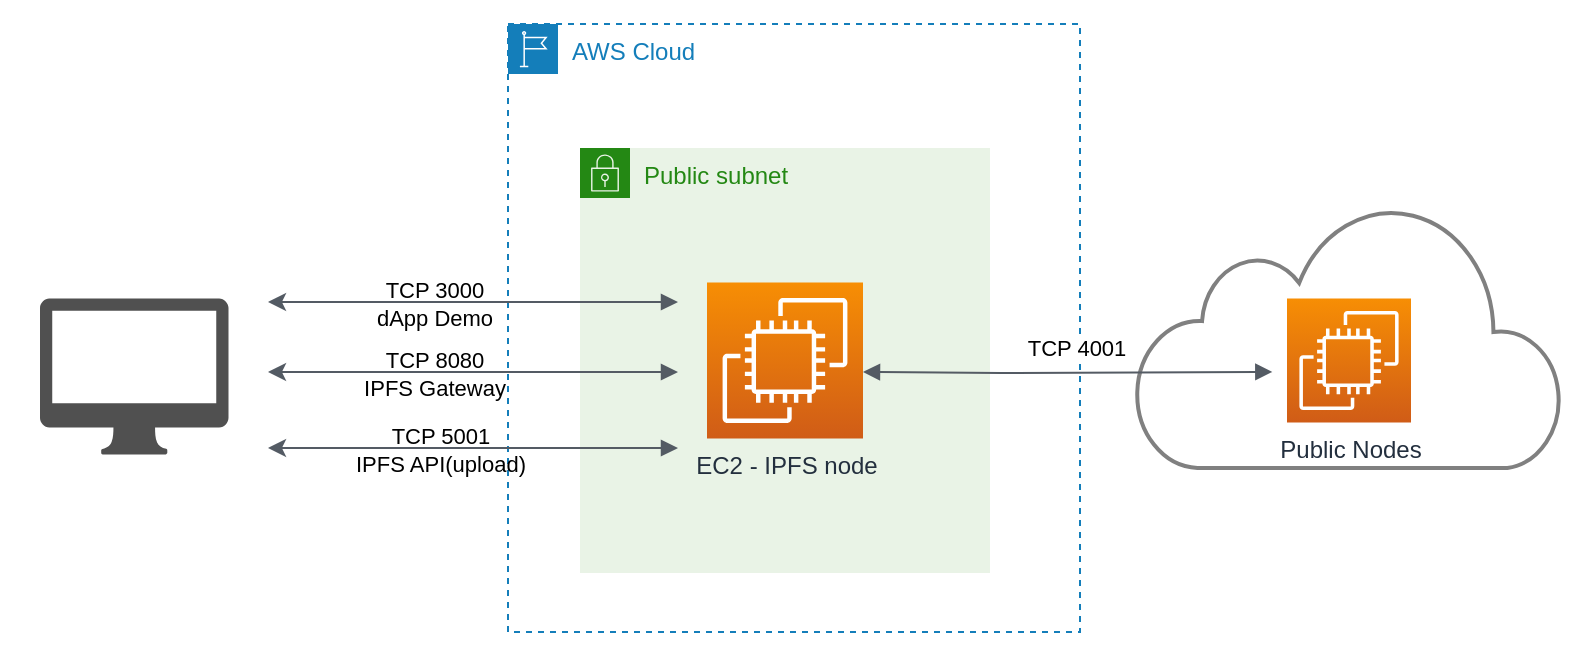 <mxfile>
    <diagram id="4A3LCp33UmnXa703p2bK" name="Page-1">
        <mxGraphModel dx="312" dy="608" grid="0" gridSize="10" guides="1" tooltips="1" connect="1" arrows="1" fold="1" page="1" pageScale="1" pageWidth="850" pageHeight="1100" background="#FFFFFF" math="0" shadow="0">
            <root>
                <mxCell id="0"/>
                <mxCell id="1" parent="0"/>
                <mxCell id="23" value="" style="rounded=0;whiteSpace=wrap;html=1;labelBackgroundColor=none;strokeColor=none;gradientColor=none;" parent="1" vertex="1">
                    <mxGeometry x="36" y="77" width="797" height="328" as="geometry"/>
                </mxCell>
                <mxCell id="7" value="" style="html=1;verticalLabelPosition=bottom;align=center;labelBackgroundColor=#ffffff;verticalAlign=top;strokeWidth=2;strokeColor=#808080;shadow=0;dashed=0;shape=mxgraph.ios7.icons.cloud;" parent="1" vertex="1">
                    <mxGeometry x="604" y="179" width="213" height="132" as="geometry"/>
                </mxCell>
                <mxCell id="2" value="AWS Cloud" style="points=[[0,0],[0.25,0],[0.5,0],[0.75,0],[1,0],[1,0.25],[1,0.5],[1,0.75],[1,1],[0.75,1],[0.5,1],[0.25,1],[0,1],[0,0.75],[0,0.5],[0,0.25]];outlineConnect=0;gradientColor=none;html=1;whiteSpace=wrap;fontSize=12;fontStyle=0;container=1;pointerEvents=0;collapsible=0;recursiveResize=0;shape=mxgraph.aws4.group;grIcon=mxgraph.aws4.group_region;strokeColor=#147EBA;fillColor=none;verticalAlign=top;align=left;spacingLeft=30;fontColor=#147EBA;dashed=1;" parent="1" vertex="1">
                    <mxGeometry x="290" y="89" width="286" height="304" as="geometry"/>
                </mxCell>
                <mxCell id="3" value="Public subnet" style="points=[[0,0],[0.25,0],[0.5,0],[0.75,0],[1,0],[1,0.25],[1,0.5],[1,0.75],[1,1],[0.75,1],[0.5,1],[0.25,1],[0,1],[0,0.75],[0,0.5],[0,0.25]];outlineConnect=0;gradientColor=none;html=1;whiteSpace=wrap;fontSize=12;fontStyle=0;container=1;pointerEvents=0;collapsible=0;recursiveResize=0;shape=mxgraph.aws4.group;grIcon=mxgraph.aws4.group_security_group;grStroke=0;strokeColor=#248814;fillColor=#E9F3E6;verticalAlign=top;align=left;spacingLeft=30;fontColor=#248814;dashed=0;" parent="2" vertex="1">
                    <mxGeometry x="36" y="62" width="205" height="212.5" as="geometry"/>
                </mxCell>
                <mxCell id="4" value="EC2 - IPFS node" style="sketch=0;points=[[0,0,0],[0.25,0,0],[0.5,0,0],[0.75,0,0],[1,0,0],[0,1,0],[0.25,1,0],[0.5,1,0],[0.75,1,0],[1,1,0],[0,0.25,0],[0,0.5,0],[0,0.75,0],[1,0.25,0],[1,0.5,0],[1,0.75,0]];outlineConnect=0;fontColor=#232F3E;gradientColor=#F78E04;gradientDirection=north;fillColor=#D05C17;strokeColor=#ffffff;dashed=0;verticalLabelPosition=bottom;verticalAlign=top;align=center;html=1;fontSize=12;fontStyle=0;aspect=fixed;shape=mxgraph.aws4.resourceIcon;resIcon=mxgraph.aws4.ec2;" parent="3" vertex="1">
                    <mxGeometry x="63.5" y="67.25" width="78" height="78" as="geometry"/>
                </mxCell>
                <mxCell id="9" value="" style="edgeStyle=orthogonalEdgeStyle;html=1;endArrow=block;elbow=vertical;startArrow=block;startFill=1;endFill=1;strokeColor=#545B64;rounded=0;jumpStyle=none;entryX=0.32;entryY=0.636;entryDx=0;entryDy=0;entryPerimeter=0;" parent="3" target="7" edge="1">
                    <mxGeometry width="100" relative="1" as="geometry">
                        <mxPoint x="141.5" y="112" as="sourcePoint"/>
                        <mxPoint x="241.5" y="112" as="targetPoint"/>
                        <Array as="points"/>
                    </mxGeometry>
                </mxCell>
                <mxCell id="10" value="TCP 4001" style="edgeLabel;html=1;align=center;verticalAlign=middle;resizable=0;points=[];" parent="9" vertex="1" connectable="0">
                    <mxGeometry x="-0.15" y="-1" relative="1" as="geometry">
                        <mxPoint x="20" y="-13" as="offset"/>
                    </mxGeometry>
                </mxCell>
                <mxCell id="21" value="" style="edgeStyle=orthogonalEdgeStyle;html=1;endArrow=block;elbow=vertical;startArrow=classic;endFill=1;strokeColor=#545B64;rounded=0;jumpStyle=none;startFill=1;" parent="2" edge="1">
                    <mxGeometry width="100" relative="1" as="geometry">
                        <mxPoint x="-120" y="212" as="sourcePoint"/>
                        <mxPoint x="85" y="212" as="targetPoint"/>
                    </mxGeometry>
                </mxCell>
                <mxCell id="22" value="TCP 5001&lt;br&gt;IPFS API(upload)" style="edgeLabel;html=1;align=center;verticalAlign=middle;resizable=0;points=[];labelBackgroundColor=none;" parent="21" vertex="1" connectable="0">
                    <mxGeometry x="-0.05" y="-3" relative="1" as="geometry">
                        <mxPoint x="-12" y="-2" as="offset"/>
                    </mxGeometry>
                </mxCell>
                <mxCell id="17" value="" style="edgeStyle=orthogonalEdgeStyle;html=1;endArrow=block;elbow=vertical;startArrow=classic;endFill=1;strokeColor=#545B64;rounded=0;jumpStyle=none;startFill=1;" parent="2" edge="1">
                    <mxGeometry width="100" relative="1" as="geometry">
                        <mxPoint x="-120" y="139" as="sourcePoint"/>
                        <mxPoint x="85" y="139" as="targetPoint"/>
                    </mxGeometry>
                </mxCell>
                <mxCell id="18" value="TCP 3000&lt;br&gt;dApp Demo" style="edgeLabel;html=1;align=center;verticalAlign=middle;resizable=0;points=[];labelBackgroundColor=none;" parent="17" vertex="1" connectable="0">
                    <mxGeometry x="-0.05" y="-3" relative="1" as="geometry">
                        <mxPoint x="-15" y="-2" as="offset"/>
                    </mxGeometry>
                </mxCell>
                <mxCell id="5" value="Public Nodes" style="sketch=0;points=[[0,0,0],[0.25,0,0],[0.5,0,0],[0.75,0,0],[1,0,0],[0,1,0],[0.25,1,0],[0.5,1,0],[0.75,1,0],[1,1,0],[0,0.25,0],[0,0.5,0],[0,0.75,0],[1,0.25,0],[1,0.5,0],[1,0.75,0]];outlineConnect=0;fontColor=#232F3E;gradientColor=#F78E04;gradientDirection=north;fillColor=#D05C17;strokeColor=#ffffff;dashed=0;verticalLabelPosition=bottom;verticalAlign=top;align=center;html=1;fontSize=12;fontStyle=0;aspect=fixed;shape=mxgraph.aws4.resourceIcon;resIcon=mxgraph.aws4.ec2;" parent="1" vertex="1">
                    <mxGeometry x="679.5" y="226.25" width="62" height="62" as="geometry"/>
                </mxCell>
                <mxCell id="14" value="" style="sketch=0;pointerEvents=1;shadow=0;dashed=0;html=1;strokeColor=none;fillColor=#505050;labelPosition=center;verticalLabelPosition=bottom;verticalAlign=top;outlineConnect=0;align=center;shape=mxgraph.office.devices.mac_client;aspect=fixed;" parent="1" vertex="1">
                    <mxGeometry x="56" y="226.25" width="94.25" height="78" as="geometry"/>
                </mxCell>
                <mxCell id="19" value="" style="edgeStyle=orthogonalEdgeStyle;html=1;endArrow=block;elbow=vertical;startArrow=classic;endFill=1;strokeColor=#545B64;rounded=0;jumpStyle=none;startFill=1;" parent="1" edge="1">
                    <mxGeometry width="100" relative="1" as="geometry">
                        <mxPoint x="170" y="263" as="sourcePoint"/>
                        <mxPoint x="375" y="263" as="targetPoint"/>
                    </mxGeometry>
                </mxCell>
                <mxCell id="20" value="TCP 8080&lt;br&gt;IPFS Gateway" style="edgeLabel;html=1;align=center;verticalAlign=middle;resizable=0;points=[];labelBackgroundColor=none;" parent="19" vertex="1" connectable="0">
                    <mxGeometry x="-0.05" y="-3" relative="1" as="geometry">
                        <mxPoint x="-15" y="-2" as="offset"/>
                    </mxGeometry>
                </mxCell>
            </root>
        </mxGraphModel>
    </diagram>
</mxfile>